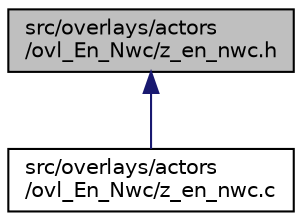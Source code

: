 digraph "src/overlays/actors/ovl_En_Nwc/z_en_nwc.h"
{
 // LATEX_PDF_SIZE
  edge [fontname="Helvetica",fontsize="10",labelfontname="Helvetica",labelfontsize="10"];
  node [fontname="Helvetica",fontsize="10",shape=record];
  Node1 [label="src/overlays/actors\l/ovl_En_Nwc/z_en_nwc.h",height=0.2,width=0.4,color="black", fillcolor="grey75", style="filled", fontcolor="black",tooltip=" "];
  Node1 -> Node2 [dir="back",color="midnightblue",fontsize="10",style="solid",fontname="Helvetica"];
  Node2 [label="src/overlays/actors\l/ovl_En_Nwc/z_en_nwc.c",height=0.2,width=0.4,color="black", fillcolor="white", style="filled",URL="$d2/d5d/z__en__nwc_8c.html",tooltip=" "];
}
